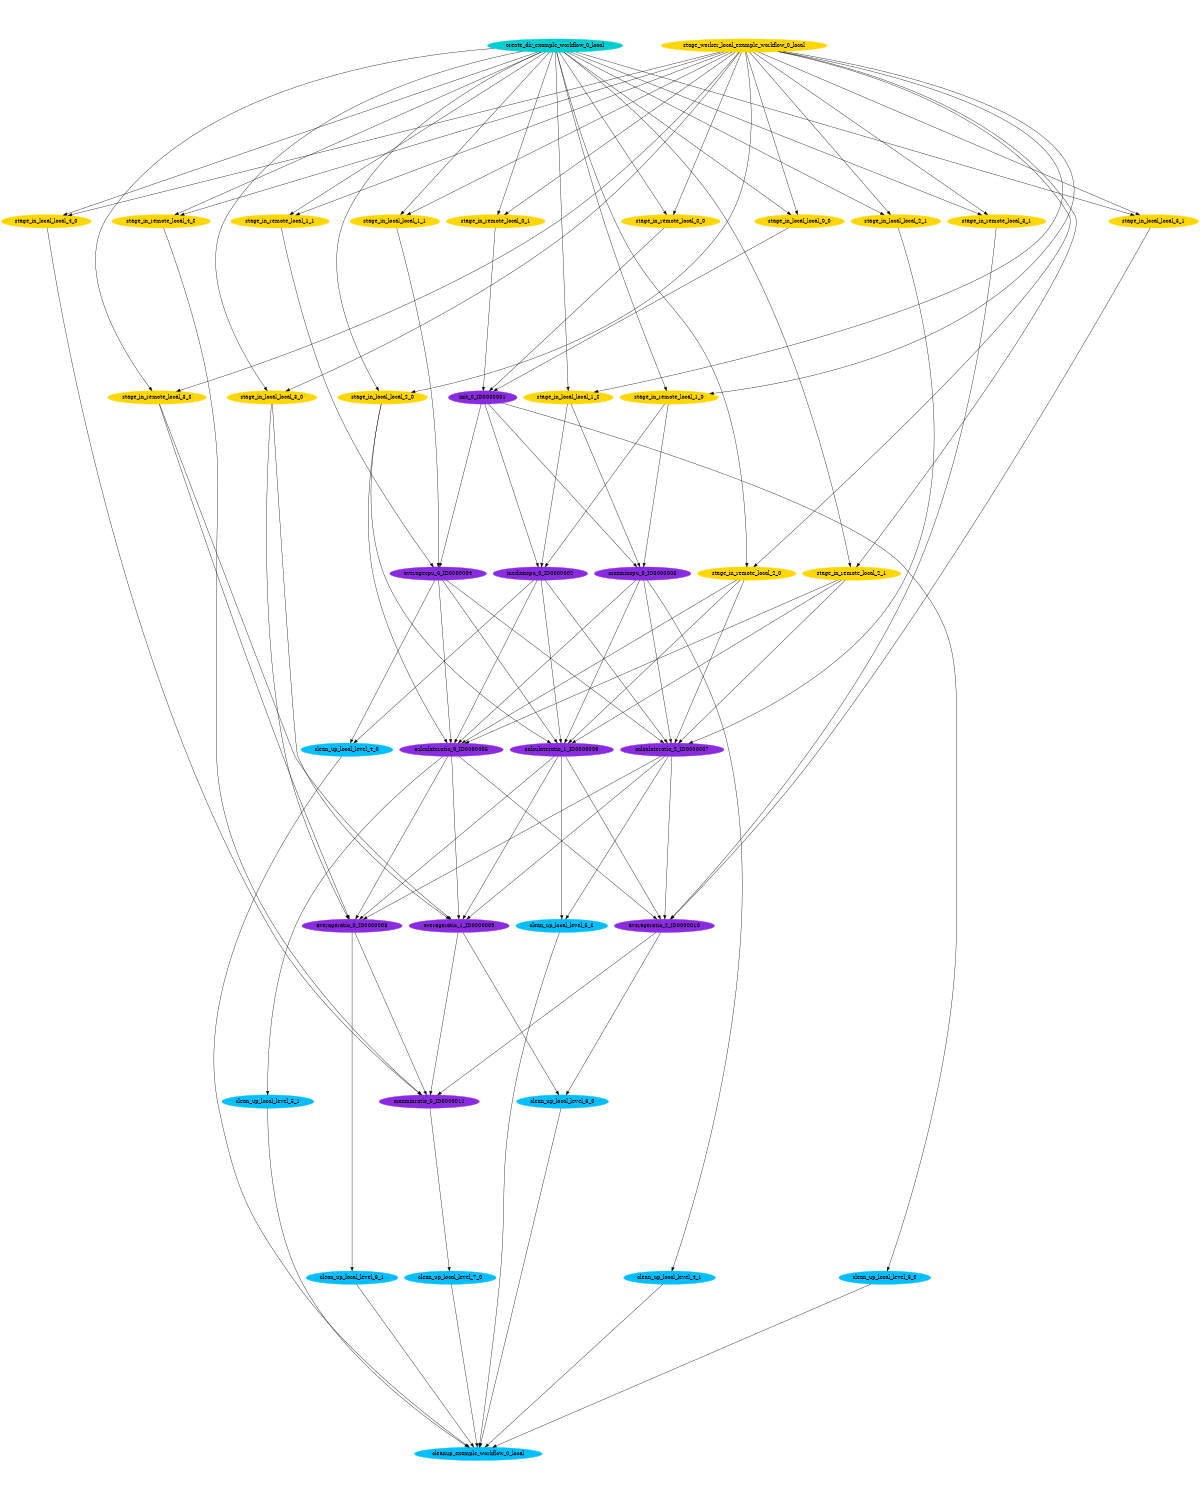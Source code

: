 digraph E {
size="8.0,10.0"
ratio=fill
node [shape=ellipse]
edge [arrowhead=normal, arrowsize=1.0]
	"clean_up_local_level_4_1" [color=deepskyblue,style=filled,label="clean_up_local_level_4_1"]
	"clean_up_local_level_4_0" [color=deepskyblue,style=filled,label="clean_up_local_level_4_0"]
	"averageratio_2_ID0000010" [color=blueviolet,style=filled,label="averageratio_2_ID0000010"]
	"averageratio_0_ID0000008" [color=blueviolet,style=filled,label="averageratio_0_ID0000008"]
	"stage_in_local_local_4_0" [color=gold,style=filled,label="stage_in_local_local_4_0"]
	"stage_in_remote_local_0_1" [color=gold,style=filled,label="stage_in_remote_local_0_1"]
	"clean_up_local_level_6_0" [color=deepskyblue,style=filled,label="clean_up_local_level_6_0"]
	"clean_up_local_level_6_1" [color=deepskyblue,style=filled,label="clean_up_local_level_6_1"]
	"stage_in_remote_local_0_0" [color=gold,style=filled,label="stage_in_remote_local_0_0"]
	"clean_up_local_level_5_0" [color=deepskyblue,style=filled,label="clean_up_local_level_5_0"]
	"calculateratio_0_ID0000005" [color=blueviolet,style=filled,label="calculateratio_0_ID0000005"]
	"clean_up_local_level_5_1" [color=deepskyblue,style=filled,label="clean_up_local_level_5_1"]
	"averageratio_1_ID0000009" [color=blueviolet,style=filled,label="averageratio_1_ID0000009"]
	"mediancpu_0_ID0000002" [color=blueviolet,style=filled,label="mediancpu_0_ID0000002"]
	"create_dir_example_workflow_0_local" [color=darkturquoise,style=filled,label="create_dir_example_workflow_0_local"]
	"stage_in_local_local_0_0" [color=gold,style=filled,label="stage_in_local_local_0_0"]
	"stage_in_remote_local_2_1" [color=gold,style=filled,label="stage_in_remote_local_2_1"]
	"init_0_ID0000001" [color=blueviolet,style=filled,label="init_0_ID0000001"]
	"clean_up_local_level_7_0" [color=deepskyblue,style=filled,label="clean_up_local_level_7_0"]
	"stage_in_local_local_2_0" [color=gold,style=filled,label="stage_in_local_local_2_0"]
	"stage_in_local_local_2_1" [color=gold,style=filled,label="stage_in_local_local_2_1"]
	"stage_in_remote_local_1_1" [color=gold,style=filled,label="stage_in_remote_local_1_1"]
	"stage_in_remote_local_1_0" [color=gold,style=filled,label="stage_in_remote_local_1_0"]
	"stage_in_local_local_3_1" [color=gold,style=filled,label="stage_in_local_local_3_1"]
	"stage_worker_local_example_workflow_0_local" [color=gold,style=filled,label="stage_worker_local_example_workflow_0_local"]
	"averagecpu_0_ID0000004" [color=blueviolet,style=filled,label="averagecpu_0_ID0000004"]
	"stage_in_local_local_3_0" [color=gold,style=filled,label="stage_in_local_local_3_0"]
	"calculateratio_2_ID0000007" [color=blueviolet,style=filled,label="calculateratio_2_ID0000007"]
	"maxmincpu_0_ID0000003" [color=blueviolet,style=filled,label="maxmincpu_0_ID0000003"]
	"stage_in_local_local_1_1" [color=gold,style=filled,label="stage_in_local_local_1_1"]
	"clean_up_local_level_3_0" [color=deepskyblue,style=filled,label="clean_up_local_level_3_0"]
	"stage_in_local_local_1_0" [color=gold,style=filled,label="stage_in_local_local_1_0"]
	"cleanup_example_workflow_0_local" [color=deepskyblue,style=filled,label="cleanup_example_workflow_0_local"]
	"stage_in_remote_local_4_0" [color=gold,style=filled,label="stage_in_remote_local_4_0"]
	"calculateratio_1_ID0000006" [color=blueviolet,style=filled,label="calculateratio_1_ID0000006"]
	"stage_in_remote_local_2_0" [color=gold,style=filled,label="stage_in_remote_local_2_0"]
	"stage_in_remote_local_3_1" [color=gold,style=filled,label="stage_in_remote_local_3_1"]
	"maxminratio_0_ID0000011" [color=blueviolet,style=filled,label="maxminratio_0_ID0000011"]
	"stage_in_remote_local_3_0" [color=gold,style=filled,label="stage_in_remote_local_3_0"]

	"clean_up_local_level_4_1" -> "cleanup_example_workflow_0_local"
	"clean_up_local_level_4_0" -> "cleanup_example_workflow_0_local"
	"averageratio_2_ID0000010" -> "clean_up_local_level_6_0"
	"averageratio_2_ID0000010" -> "maxminratio_0_ID0000011"
	"averageratio_0_ID0000008" -> "clean_up_local_level_6_1"
	"averageratio_0_ID0000008" -> "maxminratio_0_ID0000011"
	"stage_in_local_local_4_0" -> "maxminratio_0_ID0000011"
	"stage_in_remote_local_0_1" -> "init_0_ID0000001"
	"clean_up_local_level_6_0" -> "cleanup_example_workflow_0_local"
	"clean_up_local_level_6_1" -> "cleanup_example_workflow_0_local"
	"stage_in_remote_local_0_0" -> "init_0_ID0000001"
	"clean_up_local_level_5_0" -> "cleanup_example_workflow_0_local"
	"calculateratio_0_ID0000005" -> "averageratio_1_ID0000009"
	"calculateratio_0_ID0000005" -> "averageratio_2_ID0000010"
	"calculateratio_0_ID0000005" -> "averageratio_0_ID0000008"
	"calculateratio_0_ID0000005" -> "clean_up_local_level_5_1"
	"clean_up_local_level_5_1" -> "cleanup_example_workflow_0_local"
	"averageratio_1_ID0000009" -> "clean_up_local_level_6_0"
	"averageratio_1_ID0000009" -> "maxminratio_0_ID0000011"
	"mediancpu_0_ID0000002" -> "clean_up_local_level_4_0"
	"mediancpu_0_ID0000002" -> "calculateratio_1_ID0000006"
	"mediancpu_0_ID0000002" -> "calculateratio_2_ID0000007"
	"mediancpu_0_ID0000002" -> "calculateratio_0_ID0000005"
	"create_dir_example_workflow_0_local" -> "stage_in_local_local_0_0"
	"create_dir_example_workflow_0_local" -> "stage_in_remote_local_2_1"
	"create_dir_example_workflow_0_local" -> "stage_in_local_local_2_0"
	"create_dir_example_workflow_0_local" -> "stage_in_local_local_2_1"
	"create_dir_example_workflow_0_local" -> "stage_in_remote_local_1_1"
	"create_dir_example_workflow_0_local" -> "stage_in_remote_local_1_0"
	"create_dir_example_workflow_0_local" -> "stage_in_local_local_3_1"
	"create_dir_example_workflow_0_local" -> "stage_in_local_local_3_0"
	"create_dir_example_workflow_0_local" -> "stage_in_local_local_1_1"
	"create_dir_example_workflow_0_local" -> "stage_in_local_local_4_0"
	"create_dir_example_workflow_0_local" -> "stage_in_local_local_1_0"
	"create_dir_example_workflow_0_local" -> "stage_in_remote_local_0_1"
	"create_dir_example_workflow_0_local" -> "stage_in_remote_local_0_0"
	"create_dir_example_workflow_0_local" -> "stage_in_remote_local_4_0"
	"create_dir_example_workflow_0_local" -> "stage_in_remote_local_2_0"
	"create_dir_example_workflow_0_local" -> "stage_in_remote_local_3_1"
	"create_dir_example_workflow_0_local" -> "stage_in_remote_local_3_0"
	"stage_in_local_local_0_0" -> "init_0_ID0000001"
	"stage_in_remote_local_2_1" -> "calculateratio_1_ID0000006"
	"stage_in_remote_local_2_1" -> "calculateratio_2_ID0000007"
	"stage_in_remote_local_2_1" -> "calculateratio_0_ID0000005"
	"init_0_ID0000001" -> "mediancpu_0_ID0000002"
	"init_0_ID0000001" -> "clean_up_local_level_3_0"
	"init_0_ID0000001" -> "averagecpu_0_ID0000004"
	"init_0_ID0000001" -> "maxmincpu_0_ID0000003"
	"clean_up_local_level_7_0" -> "cleanup_example_workflow_0_local"
	"stage_in_local_local_2_0" -> "calculateratio_1_ID0000006"
	"stage_in_local_local_2_0" -> "calculateratio_0_ID0000005"
	"stage_in_local_local_2_1" -> "calculateratio_2_ID0000007"
	"stage_in_remote_local_1_1" -> "averagecpu_0_ID0000004"
	"stage_in_remote_local_1_0" -> "mediancpu_0_ID0000002"
	"stage_in_remote_local_1_0" -> "maxmincpu_0_ID0000003"
	"stage_in_local_local_3_1" -> "averageratio_2_ID0000010"
	"stage_worker_local_example_workflow_0_local" -> "stage_in_local_local_0_0"
	"stage_worker_local_example_workflow_0_local" -> "stage_in_remote_local_2_1"
	"stage_worker_local_example_workflow_0_local" -> "stage_in_local_local_2_0"
	"stage_worker_local_example_workflow_0_local" -> "stage_in_local_local_2_1"
	"stage_worker_local_example_workflow_0_local" -> "stage_in_remote_local_1_1"
	"stage_worker_local_example_workflow_0_local" -> "stage_in_remote_local_1_0"
	"stage_worker_local_example_workflow_0_local" -> "stage_in_local_local_3_1"
	"stage_worker_local_example_workflow_0_local" -> "stage_in_local_local_3_0"
	"stage_worker_local_example_workflow_0_local" -> "stage_in_local_local_1_1"
	"stage_worker_local_example_workflow_0_local" -> "stage_in_local_local_4_0"
	"stage_worker_local_example_workflow_0_local" -> "stage_in_local_local_1_0"
	"stage_worker_local_example_workflow_0_local" -> "stage_in_remote_local_0_1"
	"stage_worker_local_example_workflow_0_local" -> "stage_in_remote_local_4_0"
	"stage_worker_local_example_workflow_0_local" -> "stage_in_remote_local_0_0"
	"stage_worker_local_example_workflow_0_local" -> "stage_in_remote_local_2_0"
	"stage_worker_local_example_workflow_0_local" -> "stage_in_remote_local_3_1"
	"stage_worker_local_example_workflow_0_local" -> "stage_in_remote_local_3_0"
	"averagecpu_0_ID0000004" -> "clean_up_local_level_4_0"
	"averagecpu_0_ID0000004" -> "calculateratio_1_ID0000006"
	"averagecpu_0_ID0000004" -> "calculateratio_2_ID0000007"
	"averagecpu_0_ID0000004" -> "calculateratio_0_ID0000005"
	"stage_in_local_local_3_0" -> "averageratio_1_ID0000009"
	"stage_in_local_local_3_0" -> "averageratio_0_ID0000008"
	"calculateratio_2_ID0000007" -> "averageratio_1_ID0000009"
	"calculateratio_2_ID0000007" -> "averageratio_2_ID0000010"
	"calculateratio_2_ID0000007" -> "clean_up_local_level_5_0"
	"calculateratio_2_ID0000007" -> "averageratio_0_ID0000008"
	"maxmincpu_0_ID0000003" -> "clean_up_local_level_4_1"
	"maxmincpu_0_ID0000003" -> "calculateratio_1_ID0000006"
	"maxmincpu_0_ID0000003" -> "calculateratio_2_ID0000007"
	"maxmincpu_0_ID0000003" -> "calculateratio_0_ID0000005"
	"stage_in_local_local_1_1" -> "averagecpu_0_ID0000004"
	"clean_up_local_level_3_0" -> "cleanup_example_workflow_0_local"
	"stage_in_local_local_1_0" -> "mediancpu_0_ID0000002"
	"stage_in_local_local_1_0" -> "maxmincpu_0_ID0000003"
	"stage_in_remote_local_4_0" -> "maxminratio_0_ID0000011"
	"calculateratio_1_ID0000006" -> "averageratio_1_ID0000009"
	"calculateratio_1_ID0000006" -> "averageratio_2_ID0000010"
	"calculateratio_1_ID0000006" -> "clean_up_local_level_5_0"
	"calculateratio_1_ID0000006" -> "averageratio_0_ID0000008"
	"stage_in_remote_local_2_0" -> "calculateratio_1_ID0000006"
	"stage_in_remote_local_2_0" -> "calculateratio_2_ID0000007"
	"stage_in_remote_local_2_0" -> "calculateratio_0_ID0000005"
	"stage_in_remote_local_3_1" -> "averageratio_2_ID0000010"
	"maxminratio_0_ID0000011" -> "clean_up_local_level_7_0"
	"stage_in_remote_local_3_0" -> "averageratio_1_ID0000009"
	"stage_in_remote_local_3_0" -> "averageratio_0_ID0000008"
}
